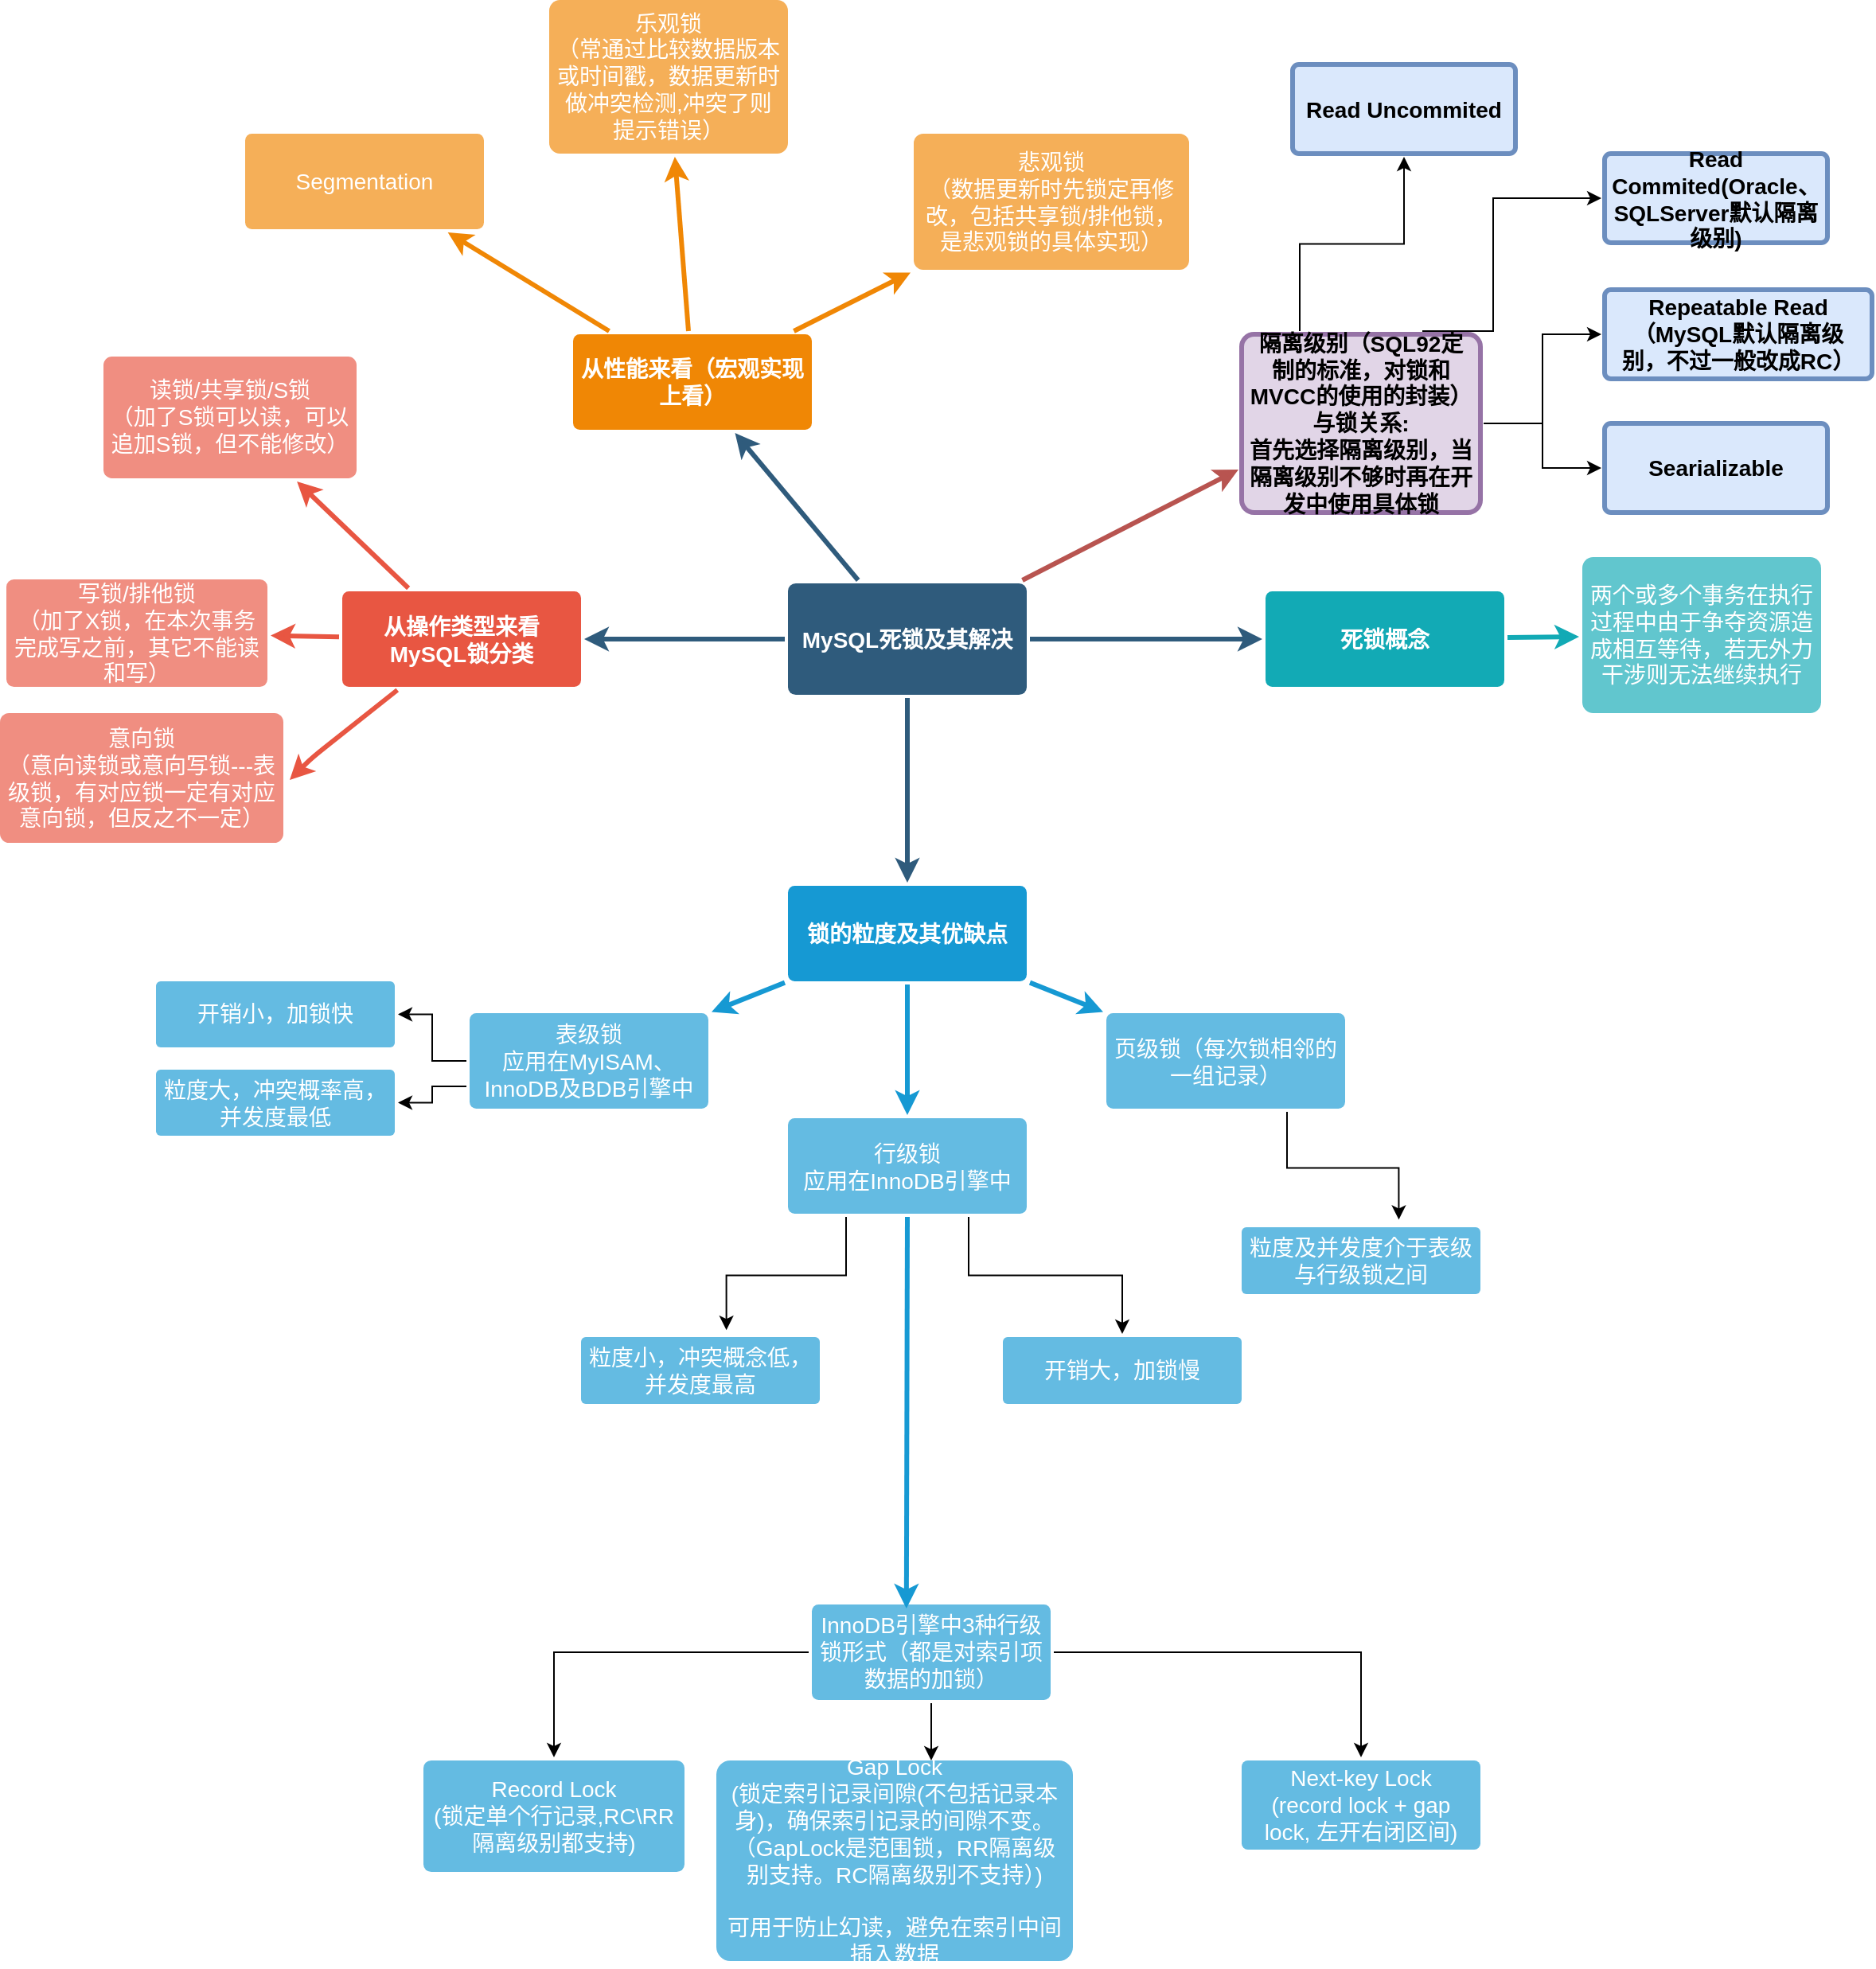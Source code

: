 <mxfile version="24.4.13" type="github">
  <diagram id="6a731a19-8d31-9384-78a2-239565b7b9f0" name="Page-1">
    <mxGraphModel dx="1066" dy="721" grid="1" gridSize="14" guides="1" tooltips="1" connect="1" arrows="1" fold="1" page="1" pageScale="1" pageWidth="1169" pageHeight="827" background="none" math="0" shadow="0">
      <root>
        <mxCell id="0" />
        <mxCell id="1" parent="0" />
        <mxCell id="1745" value="" style="edgeStyle=none;rounded=0;jumpStyle=none;html=1;shadow=0;labelBackgroundColor=none;startArrow=none;startFill=0;endArrow=classic;endFill=1;jettySize=auto;orthogonalLoop=1;strokeColor=#2F5B7C;strokeWidth=3;fontFamily=Helvetica;fontSize=14;fontColor=#23445D;spacing=5;" parent="1" source="1749" target="1764" edge="1">
          <mxGeometry relative="1" as="geometry" />
        </mxCell>
        <mxCell id="1746" value="" style="edgeStyle=none;rounded=0;jumpStyle=none;html=1;shadow=0;labelBackgroundColor=none;startArrow=none;startFill=0;endArrow=classic;endFill=1;jettySize=auto;orthogonalLoop=1;strokeColor=#2F5B7C;strokeWidth=3;fontFamily=Helvetica;fontSize=14;fontColor=#23445D;spacing=5;" parent="1" source="1749" target="1771" edge="1">
          <mxGeometry relative="1" as="geometry" />
        </mxCell>
        <mxCell id="1747" value="" style="edgeStyle=none;rounded=0;jumpStyle=none;html=1;shadow=0;labelBackgroundColor=none;startArrow=none;startFill=0;endArrow=classic;endFill=1;jettySize=auto;orthogonalLoop=1;strokeColor=#2F5B7C;strokeWidth=3;fontFamily=Helvetica;fontSize=14;fontColor=#23445D;spacing=5;" parent="1" source="1749" target="1760" edge="1">
          <mxGeometry relative="1" as="geometry" />
        </mxCell>
        <mxCell id="1748" value="" style="edgeStyle=none;rounded=0;jumpStyle=none;html=1;shadow=0;labelBackgroundColor=none;startArrow=none;startFill=0;endArrow=classic;endFill=1;jettySize=auto;orthogonalLoop=1;strokeColor=#2F5B7C;strokeWidth=3;fontFamily=Helvetica;fontSize=14;fontColor=#23445D;spacing=5;" parent="1" source="1749" target="1753" edge="1">
          <mxGeometry relative="1" as="geometry" />
        </mxCell>
        <mxCell id="1749" value="MySQL死锁及其解决" style="rounded=1;whiteSpace=wrap;html=1;shadow=0;labelBackgroundColor=none;strokeColor=none;strokeWidth=3;fillColor=#2F5B7C;fontFamily=Helvetica;fontSize=14;fontColor=#FFFFFF;align=center;fontStyle=1;spacing=5;arcSize=7;perimeterSpacing=2;" parent="1" vertex="1">
          <mxGeometry x="495" y="380.5" width="150" height="70" as="geometry" />
        </mxCell>
        <mxCell id="1750" value="" style="edgeStyle=none;rounded=1;jumpStyle=none;html=1;shadow=0;labelBackgroundColor=none;startArrow=none;startFill=0;jettySize=auto;orthogonalLoop=1;strokeColor=#E85642;strokeWidth=3;fontFamily=Helvetica;fontSize=14;fontColor=#FFFFFF;spacing=5;fontStyle=1;fillColor=#b0e3e6;" parent="1" source="1753" target="1756" edge="1">
          <mxGeometry relative="1" as="geometry" />
        </mxCell>
        <mxCell id="1751" value="" style="edgeStyle=none;rounded=1;jumpStyle=none;html=1;shadow=0;labelBackgroundColor=none;startArrow=none;startFill=0;jettySize=auto;orthogonalLoop=1;strokeColor=#E85642;strokeWidth=3;fontFamily=Helvetica;fontSize=14;fontColor=#FFFFFF;spacing=5;fontStyle=1;fillColor=#b0e3e6;" parent="1" source="1753" target="1755" edge="1">
          <mxGeometry relative="1" as="geometry" />
        </mxCell>
        <mxCell id="1753" value="从操作类型来看MySQL锁分类" style="rounded=1;whiteSpace=wrap;html=1;shadow=0;labelBackgroundColor=none;strokeColor=none;strokeWidth=3;fillColor=#e85642;fontFamily=Helvetica;fontSize=14;fontColor=#FFFFFF;align=center;spacing=5;fontStyle=1;arcSize=7;perimeterSpacing=2;" parent="1" vertex="1">
          <mxGeometry x="215" y="385.5" width="150" height="60" as="geometry" />
        </mxCell>
        <mxCell id="1755" value="写锁/排他锁&lt;div&gt;（加了X锁，在本次事务完成写之前，其它不能读和写）&lt;/div&gt;" style="rounded=1;whiteSpace=wrap;html=1;shadow=0;labelBackgroundColor=none;strokeColor=none;strokeWidth=3;fillColor=#f08e81;fontFamily=Helvetica;fontSize=14;fontColor=#FFFFFF;align=center;spacing=5;fontStyle=0;arcSize=7;perimeterSpacing=2;" parent="1" vertex="1">
          <mxGeometry x="4" y="378" width="164" height="67.5" as="geometry" />
        </mxCell>
        <mxCell id="1756" value="读锁/共享锁/S锁&lt;div&gt;（加了S锁可以读，可以追加S锁，但不能修改）&lt;/div&gt;" style="rounded=1;whiteSpace=wrap;html=1;shadow=0;labelBackgroundColor=none;strokeColor=none;strokeWidth=3;fillColor=#f08e81;fontFamily=Helvetica;fontSize=14;fontColor=#FFFFFF;align=center;spacing=5;fontStyle=0;arcSize=7;perimeterSpacing=2;" parent="1" vertex="1">
          <mxGeometry x="65" y="238" width="159" height="76.5" as="geometry" />
        </mxCell>
        <mxCell id="1757" value="" style="edgeStyle=none;rounded=0;jumpStyle=none;html=1;shadow=0;labelBackgroundColor=none;startArrow=none;startFill=0;endArrow=classic;endFill=1;jettySize=auto;orthogonalLoop=1;strokeColor=#1699D3;strokeWidth=3;fontFamily=Helvetica;fontSize=14;fontColor=#FFFFFF;spacing=5;" parent="1" source="1760" target="1763" edge="1">
          <mxGeometry relative="1" as="geometry" />
        </mxCell>
        <mxCell id="1758" value="" style="edgeStyle=none;rounded=0;jumpStyle=none;html=1;shadow=0;labelBackgroundColor=none;startArrow=none;startFill=0;endArrow=classic;endFill=1;jettySize=auto;orthogonalLoop=1;strokeColor=#1699D3;strokeWidth=3;fontFamily=Helvetica;fontSize=14;fontColor=#FFFFFF;spacing=5;" parent="1" source="1760" target="1762" edge="1">
          <mxGeometry relative="1" as="geometry" />
        </mxCell>
        <mxCell id="1759" value="" style="edgeStyle=none;rounded=0;jumpStyle=none;html=1;shadow=0;labelBackgroundColor=none;startArrow=none;startFill=0;endArrow=classic;endFill=1;jettySize=auto;orthogonalLoop=1;strokeColor=#1699D3;strokeWidth=3;fontFamily=Helvetica;fontSize=14;fontColor=#FFFFFF;spacing=5;" parent="1" source="1760" target="1761" edge="1">
          <mxGeometry relative="1" as="geometry" />
        </mxCell>
        <mxCell id="1760" value="锁的粒度及其优缺点" style="rounded=1;whiteSpace=wrap;html=1;shadow=0;labelBackgroundColor=none;strokeColor=none;strokeWidth=3;fillColor=#1699d3;fontFamily=Helvetica;fontSize=14;fontColor=#FFFFFF;align=center;spacing=5;fontStyle=1;arcSize=7;perimeterSpacing=2;" parent="1" vertex="1">
          <mxGeometry x="495" y="570.5" width="150" height="60" as="geometry" />
        </mxCell>
        <mxCell id="1761" value="页级锁（每次锁相邻的一组记录）" style="rounded=1;whiteSpace=wrap;html=1;shadow=0;labelBackgroundColor=none;strokeColor=none;strokeWidth=3;fillColor=#64bbe2;fontFamily=Helvetica;fontSize=14;fontColor=#FFFFFF;align=center;spacing=5;arcSize=7;perimeterSpacing=2;" parent="1" vertex="1">
          <mxGeometry x="695" y="650.5" width="150" height="60" as="geometry" />
        </mxCell>
        <mxCell id="1ObwX4HFOrdPuMfML4rI-1782" style="edgeStyle=orthogonalEdgeStyle;rounded=0;orthogonalLoop=1;jettySize=auto;html=1;exitX=0.75;exitY=1;exitDx=0;exitDy=0;entryX=0.5;entryY=0;entryDx=0;entryDy=0;" edge="1" parent="1" source="1762" target="1ObwX4HFOrdPuMfML4rI-1781">
          <mxGeometry relative="1" as="geometry" />
        </mxCell>
        <mxCell id="1762" value="行级锁&lt;div&gt;应用在InnoDB引擎中&lt;/div&gt;" style="rounded=1;whiteSpace=wrap;html=1;shadow=0;labelBackgroundColor=none;strokeColor=none;strokeWidth=3;fillColor=#64bbe2;fontFamily=Helvetica;fontSize=14;fontColor=#FFFFFF;align=center;spacing=5;arcSize=7;perimeterSpacing=2;" parent="1" vertex="1">
          <mxGeometry x="495" y="716.5" width="150" height="60" as="geometry" />
        </mxCell>
        <mxCell id="1ObwX4HFOrdPuMfML4rI-1780" style="edgeStyle=orthogonalEdgeStyle;rounded=0;orthogonalLoop=1;jettySize=auto;html=1;exitX=0;exitY=0.5;exitDx=0;exitDy=0;" edge="1" parent="1" source="1763" target="1ObwX4HFOrdPuMfML4rI-1779">
          <mxGeometry relative="1" as="geometry" />
        </mxCell>
        <mxCell id="1ObwX4HFOrdPuMfML4rI-1786" style="edgeStyle=orthogonalEdgeStyle;rounded=0;orthogonalLoop=1;jettySize=auto;html=1;exitX=0;exitY=0.75;exitDx=0;exitDy=0;entryX=1;entryY=0.5;entryDx=0;entryDy=0;" edge="1" parent="1" source="1763" target="1ObwX4HFOrdPuMfML4rI-1784">
          <mxGeometry relative="1" as="geometry" />
        </mxCell>
        <mxCell id="1763" value="表级锁&lt;div&gt;应用在MyISAM、InnoDB及BDB引擎中&lt;/div&gt;" style="rounded=1;whiteSpace=wrap;html=1;shadow=0;labelBackgroundColor=none;strokeColor=none;strokeWidth=3;fillColor=#64bbe2;fontFamily=Helvetica;fontSize=14;fontColor=#FFFFFF;align=center;spacing=5;arcSize=7;perimeterSpacing=2;" parent="1" vertex="1">
          <mxGeometry x="295" y="650.5" width="150" height="60" as="geometry" />
        </mxCell>
        <mxCell id="1764" value="从性能来看（宏观实现上看）" style="rounded=1;whiteSpace=wrap;html=1;shadow=0;labelBackgroundColor=none;strokeColor=none;strokeWidth=3;fillColor=#F08705;fontFamily=Helvetica;fontSize=14;fontColor=#FFFFFF;align=center;spacing=5;fontStyle=1;arcSize=7;perimeterSpacing=2;" parent="1" vertex="1">
          <mxGeometry x="360" y="224" width="150" height="60" as="geometry" />
        </mxCell>
        <mxCell id="1765" value="悲观锁&lt;div&gt;（数据更新时先锁定再修改，包括共享锁/排他锁，是悲观锁的具体实现）&lt;/div&gt;" style="rounded=1;whiteSpace=wrap;html=1;shadow=0;labelBackgroundColor=none;strokeColor=none;strokeWidth=3;fillColor=#f5af58;fontFamily=Helvetica;fontSize=14;fontColor=#FFFFFF;align=center;spacing=5;arcSize=7;perimeterSpacing=2;" parent="1" vertex="1">
          <mxGeometry x="574" y="98" width="173" height="85.5" as="geometry" />
        </mxCell>
        <mxCell id="1766" value="" style="edgeStyle=none;rounded=0;jumpStyle=none;html=1;shadow=0;labelBackgroundColor=none;startArrow=none;startFill=0;endArrow=classic;endFill=1;jettySize=auto;orthogonalLoop=1;strokeColor=#F08705;strokeWidth=3;fontFamily=Helvetica;fontSize=14;fontColor=#FFFFFF;spacing=5;" parent="1" source="1764" target="1765" edge="1">
          <mxGeometry relative="1" as="geometry" />
        </mxCell>
        <mxCell id="1767" value="乐观锁&lt;div&gt;（常通过比较数据版本或时间戳，数据更新时做冲突检测,冲突了则提示错误）&lt;/div&gt;" style="rounded=1;whiteSpace=wrap;html=1;shadow=0;labelBackgroundColor=none;strokeColor=none;strokeWidth=3;fillColor=#f5af58;fontFamily=Helvetica;fontSize=14;fontColor=#FFFFFF;align=center;spacing=5;arcSize=7;perimeterSpacing=2;" parent="1" vertex="1">
          <mxGeometry x="345" y="14" width="150" height="96.5" as="geometry" />
        </mxCell>
        <mxCell id="1768" value="" style="edgeStyle=none;rounded=0;jumpStyle=none;html=1;shadow=0;labelBackgroundColor=none;startArrow=none;startFill=0;endArrow=classic;endFill=1;jettySize=auto;orthogonalLoop=1;strokeColor=#F08705;strokeWidth=3;fontFamily=Helvetica;fontSize=14;fontColor=#FFFFFF;spacing=5;" parent="1" source="1764" target="1767" edge="1">
          <mxGeometry relative="1" as="geometry" />
        </mxCell>
        <mxCell id="1769" value="Segmentation" style="rounded=1;whiteSpace=wrap;html=1;shadow=0;labelBackgroundColor=none;strokeColor=none;strokeWidth=3;fillColor=#f5af58;fontFamily=Helvetica;fontSize=14;fontColor=#FFFFFF;align=center;spacing=5;arcSize=7;perimeterSpacing=2;" parent="1" vertex="1">
          <mxGeometry x="154" y="98" width="150" height="60" as="geometry" />
        </mxCell>
        <mxCell id="1770" value="" style="edgeStyle=none;rounded=0;jumpStyle=none;html=1;shadow=0;labelBackgroundColor=none;startArrow=none;startFill=0;endArrow=classic;endFill=1;jettySize=auto;orthogonalLoop=1;strokeColor=#F08705;strokeWidth=3;fontFamily=Helvetica;fontSize=14;fontColor=#FFFFFF;spacing=5;" parent="1" source="1764" target="1769" edge="1">
          <mxGeometry relative="1" as="geometry" />
        </mxCell>
        <mxCell id="1771" value="死锁概念" style="rounded=1;whiteSpace=wrap;html=1;shadow=0;labelBackgroundColor=none;strokeColor=none;strokeWidth=3;fillColor=#12aab5;fontFamily=Helvetica;fontSize=14;fontColor=#FFFFFF;align=center;spacing=5;fontStyle=1;arcSize=7;perimeterSpacing=2;" parent="1" vertex="1">
          <mxGeometry x="795" y="385.5" width="150" height="60" as="geometry" />
        </mxCell>
        <mxCell id="1778" value="两个或多个事务在执行过程中由于争夺资源造成相互等待，若无外力干涉则无法继续执行" style="rounded=1;whiteSpace=wrap;html=1;shadow=0;labelBackgroundColor=none;strokeColor=none;strokeWidth=3;fillColor=#61c6ce;fontFamily=Helvetica;fontSize=14;fontColor=#FFFFFF;align=center;spacing=5;fontStyle=0;arcSize=7;perimeterSpacing=2;" parent="1" vertex="1">
          <mxGeometry x="994" y="364" width="150" height="98" as="geometry" />
        </mxCell>
        <mxCell id="1779" value="" style="edgeStyle=none;rounded=1;jumpStyle=none;html=1;shadow=0;labelBackgroundColor=none;startArrow=none;startFill=0;jettySize=auto;orthogonalLoop=1;strokeColor=#12AAB5;strokeWidth=3;fontFamily=Helvetica;fontSize=14;fontColor=#FFFFFF;spacing=5;fontStyle=1;fillColor=#b0e3e6;" parent="1" source="1771" target="1778" edge="1">
          <mxGeometry relative="1" as="geometry" />
        </mxCell>
        <mxCell id="1ObwX4HFOrdPuMfML4rI-1779" value="开销小，加锁快" style="rounded=1;whiteSpace=wrap;html=1;shadow=0;labelBackgroundColor=none;strokeColor=none;strokeWidth=3;fillColor=#64bbe2;fontFamily=Helvetica;fontSize=14;fontColor=#FFFFFF;align=center;spacing=5;arcSize=7;perimeterSpacing=2;" vertex="1" parent="1">
          <mxGeometry x="98" y="630.5" width="150" height="41.5" as="geometry" />
        </mxCell>
        <mxCell id="1ObwX4HFOrdPuMfML4rI-1781" value="开销大，加锁慢" style="rounded=1;whiteSpace=wrap;html=1;shadow=0;labelBackgroundColor=none;strokeColor=none;strokeWidth=3;fillColor=#64bbe2;fontFamily=Helvetica;fontSize=14;fontColor=#FFFFFF;align=center;spacing=5;arcSize=7;perimeterSpacing=2;" vertex="1" parent="1">
          <mxGeometry x="630" y="854" width="150" height="42" as="geometry" />
        </mxCell>
        <mxCell id="1ObwX4HFOrdPuMfML4rI-1784" value="粒度大，冲突概率高，并发度最低" style="rounded=1;whiteSpace=wrap;html=1;shadow=0;labelBackgroundColor=none;strokeColor=none;strokeWidth=3;fillColor=#64bbe2;fontFamily=Helvetica;fontSize=14;fontColor=#FFFFFF;align=center;spacing=5;arcSize=7;perimeterSpacing=2;" vertex="1" parent="1">
          <mxGeometry x="98" y="686" width="150" height="41.5" as="geometry" />
        </mxCell>
        <mxCell id="1ObwX4HFOrdPuMfML4rI-1787" value="粒度小，冲突概念低，并发度最高" style="rounded=1;whiteSpace=wrap;html=1;shadow=0;labelBackgroundColor=none;strokeColor=none;strokeWidth=3;fillColor=#64bbe2;fontFamily=Helvetica;fontSize=14;fontColor=#FFFFFF;align=center;spacing=5;arcSize=7;perimeterSpacing=2;" vertex="1" parent="1">
          <mxGeometry x="365" y="854" width="150" height="42" as="geometry" />
        </mxCell>
        <mxCell id="1ObwX4HFOrdPuMfML4rI-1788" style="edgeStyle=orthogonalEdgeStyle;rounded=0;orthogonalLoop=1;jettySize=auto;html=1;exitX=0.25;exitY=1;exitDx=0;exitDy=0;entryX=0.606;entryY=-0.052;entryDx=0;entryDy=0;entryPerimeter=0;" edge="1" parent="1" source="1762" target="1ObwX4HFOrdPuMfML4rI-1787">
          <mxGeometry relative="1" as="geometry" />
        </mxCell>
        <mxCell id="1ObwX4HFOrdPuMfML4rI-1789" value="粒度及并发度介于表级与行级锁之间" style="rounded=1;whiteSpace=wrap;html=1;shadow=0;labelBackgroundColor=none;strokeColor=none;strokeWidth=3;fillColor=#64bbe2;fontFamily=Helvetica;fontSize=14;fontColor=#FFFFFF;align=center;spacing=5;arcSize=7;perimeterSpacing=2;" vertex="1" parent="1">
          <mxGeometry x="780" y="785" width="150" height="42" as="geometry" />
        </mxCell>
        <mxCell id="1ObwX4HFOrdPuMfML4rI-1790" style="edgeStyle=orthogonalEdgeStyle;rounded=0;orthogonalLoop=1;jettySize=auto;html=1;exitX=0.75;exitY=1;exitDx=0;exitDy=0;entryX=0.654;entryY=-0.061;entryDx=0;entryDy=0;entryPerimeter=0;" edge="1" parent="1" source="1761" target="1ObwX4HFOrdPuMfML4rI-1789">
          <mxGeometry relative="1" as="geometry" />
        </mxCell>
        <mxCell id="1ObwX4HFOrdPuMfML4rI-1791" value="&lt;div&gt;意向锁&lt;/div&gt;&lt;div&gt;（意向读锁或意向写锁---表级锁，有对应锁一定有对应意向锁，但反之不一定）&lt;/div&gt;" style="rounded=1;whiteSpace=wrap;html=1;shadow=0;labelBackgroundColor=none;strokeColor=none;strokeWidth=3;fillColor=#f08e81;fontFamily=Helvetica;fontSize=14;fontColor=#FFFFFF;align=center;spacing=5;fontStyle=0;arcSize=7;perimeterSpacing=2;" vertex="1" parent="1">
          <mxGeometry y="462" width="178" height="81.5" as="geometry" />
        </mxCell>
        <mxCell id="1ObwX4HFOrdPuMfML4rI-1793" value="" style="edgeStyle=none;rounded=1;jumpStyle=none;html=1;shadow=0;labelBackgroundColor=none;startArrow=none;startFill=0;jettySize=auto;orthogonalLoop=1;strokeColor=#E85642;strokeWidth=3;fontFamily=Helvetica;fontSize=14;fontColor=#FFFFFF;spacing=5;fontStyle=1;fillColor=#b0e3e6;" edge="1" parent="1" source="1753">
          <mxGeometry relative="1" as="geometry">
            <mxPoint x="213" y="414" as="sourcePoint" />
            <mxPoint x="182" y="504" as="targetPoint" />
            <Array as="points">
              <mxPoint x="196" y="490" />
            </Array>
          </mxGeometry>
        </mxCell>
        <mxCell id="1ObwX4HFOrdPuMfML4rI-1802" style="edgeStyle=orthogonalEdgeStyle;rounded=0;orthogonalLoop=1;jettySize=auto;html=1;exitX=1;exitY=0.5;exitDx=0;exitDy=0;entryX=0.5;entryY=0;entryDx=0;entryDy=0;" edge="1" parent="1" source="1ObwX4HFOrdPuMfML4rI-1794" target="1ObwX4HFOrdPuMfML4rI-1800">
          <mxGeometry relative="1" as="geometry" />
        </mxCell>
        <mxCell id="1ObwX4HFOrdPuMfML4rI-1806" style="edgeStyle=orthogonalEdgeStyle;rounded=0;orthogonalLoop=1;jettySize=auto;html=1;exitX=0;exitY=0.5;exitDx=0;exitDy=0;entryX=0.5;entryY=0;entryDx=0;entryDy=0;" edge="1" parent="1" source="1ObwX4HFOrdPuMfML4rI-1794" target="1ObwX4HFOrdPuMfML4rI-1797">
          <mxGeometry relative="1" as="geometry" />
        </mxCell>
        <mxCell id="1ObwX4HFOrdPuMfML4rI-1794" value="&lt;div&gt;InnoDB引擎中3种行级锁形式（都是对索引项数据的加锁）&lt;/div&gt;" style="rounded=1;whiteSpace=wrap;html=1;shadow=0;labelBackgroundColor=none;strokeColor=none;strokeWidth=3;fillColor=#64bbe2;fontFamily=Helvetica;fontSize=14;fontColor=#FFFFFF;align=center;spacing=5;arcSize=7;perimeterSpacing=2;" vertex="1" parent="1">
          <mxGeometry x="510" y="1022" width="150" height="60" as="geometry" />
        </mxCell>
        <mxCell id="1ObwX4HFOrdPuMfML4rI-1796" value="" style="edgeStyle=none;rounded=0;jumpStyle=none;html=1;shadow=0;labelBackgroundColor=none;startArrow=none;startFill=0;endArrow=classic;endFill=1;jettySize=auto;orthogonalLoop=1;strokeColor=#1699D3;strokeWidth=3;fontFamily=Helvetica;fontSize=14;fontColor=#FFFFFF;spacing=5;exitX=0.5;exitY=1;exitDx=0;exitDy=0;" edge="1" parent="1" source="1762">
          <mxGeometry relative="1" as="geometry">
            <mxPoint x="569.41" y="942.5" as="sourcePoint" />
            <mxPoint x="569.41" y="1024.5" as="targetPoint" />
          </mxGeometry>
        </mxCell>
        <mxCell id="1ObwX4HFOrdPuMfML4rI-1797" value="Record Lock&lt;div&gt;(锁定单个行记录,RC\RR隔离级别都支持)&lt;/div&gt;" style="rounded=1;whiteSpace=wrap;html=1;shadow=0;labelBackgroundColor=none;strokeColor=none;strokeWidth=3;fillColor=#64bbe2;fontFamily=Helvetica;fontSize=14;fontColor=#FFFFFF;align=center;spacing=5;arcSize=7;perimeterSpacing=2;" vertex="1" parent="1">
          <mxGeometry x="266" y="1120" width="164" height="70" as="geometry" />
        </mxCell>
        <mxCell id="1ObwX4HFOrdPuMfML4rI-1799" value="Gap Lock&lt;div&gt;(锁定索引记录间隙(不包括记录本身)，确保索引记录的间隙不变。（GapLock是范围锁，RR隔离级别支持。RC隔离级别不支持）&lt;span style=&quot;background-color: initial;&quot;&gt;)&lt;/span&gt;&lt;/div&gt;&lt;div&gt;&lt;span style=&quot;background-color: initial;&quot;&gt;&lt;br&gt;&lt;/span&gt;&lt;/div&gt;&lt;div&gt;可用于防止幻读，避免在索引中间插入数据&lt;/div&gt;" style="rounded=1;whiteSpace=wrap;html=1;shadow=0;labelBackgroundColor=none;strokeColor=none;strokeWidth=3;fillColor=#64bbe2;fontFamily=Helvetica;fontSize=14;fontColor=#FFFFFF;align=center;spacing=5;arcSize=7;perimeterSpacing=2;" vertex="1" parent="1">
          <mxGeometry x="450" y="1120" width="224" height="126" as="geometry" />
        </mxCell>
        <mxCell id="1ObwX4HFOrdPuMfML4rI-1800" value="Next-key Lock&lt;div&gt;(record lock + gap lock, 左开右闭区间)&lt;/div&gt;" style="rounded=1;whiteSpace=wrap;html=1;shadow=0;labelBackgroundColor=none;strokeColor=none;strokeWidth=3;fillColor=#64bbe2;fontFamily=Helvetica;fontSize=14;fontColor=#FFFFFF;align=center;spacing=5;arcSize=7;perimeterSpacing=2;" vertex="1" parent="1">
          <mxGeometry x="780" y="1120" width="150" height="56" as="geometry" />
        </mxCell>
        <mxCell id="1ObwX4HFOrdPuMfML4rI-1805" style="edgeStyle=orthogonalEdgeStyle;rounded=0;orthogonalLoop=1;jettySize=auto;html=1;exitX=0.5;exitY=1;exitDx=0;exitDy=0;" edge="1" parent="1" source="1ObwX4HFOrdPuMfML4rI-1794">
          <mxGeometry relative="1" as="geometry">
            <mxPoint x="585" y="1120" as="targetPoint" />
          </mxGeometry>
        </mxCell>
        <mxCell id="1ObwX4HFOrdPuMfML4rI-1814" style="edgeStyle=orthogonalEdgeStyle;rounded=0;orthogonalLoop=1;jettySize=auto;html=1;exitX=0.25;exitY=0;exitDx=0;exitDy=0;" edge="1" parent="1" source="1ObwX4HFOrdPuMfML4rI-1807" target="1ObwX4HFOrdPuMfML4rI-1810">
          <mxGeometry relative="1" as="geometry" />
        </mxCell>
        <mxCell id="1ObwX4HFOrdPuMfML4rI-1816" style="edgeStyle=orthogonalEdgeStyle;rounded=0;orthogonalLoop=1;jettySize=auto;html=1;exitX=0.75;exitY=0;exitDx=0;exitDy=0;entryX=0;entryY=0.5;entryDx=0;entryDy=0;" edge="1" parent="1" source="1ObwX4HFOrdPuMfML4rI-1807" target="1ObwX4HFOrdPuMfML4rI-1811">
          <mxGeometry relative="1" as="geometry">
            <Array as="points">
              <mxPoint x="938" y="222" />
              <mxPoint x="938" y="139" />
            </Array>
          </mxGeometry>
        </mxCell>
        <mxCell id="1ObwX4HFOrdPuMfML4rI-1817" style="edgeStyle=orthogonalEdgeStyle;rounded=0;orthogonalLoop=1;jettySize=auto;html=1;exitX=1;exitY=0.5;exitDx=0;exitDy=0;entryX=0;entryY=0.5;entryDx=0;entryDy=0;" edge="1" parent="1" source="1ObwX4HFOrdPuMfML4rI-1807" target="1ObwX4HFOrdPuMfML4rI-1812">
          <mxGeometry relative="1" as="geometry" />
        </mxCell>
        <mxCell id="1ObwX4HFOrdPuMfML4rI-1818" style="edgeStyle=orthogonalEdgeStyle;rounded=0;orthogonalLoop=1;jettySize=auto;html=1;exitX=1;exitY=0.5;exitDx=0;exitDy=0;entryX=0;entryY=0.5;entryDx=0;entryDy=0;" edge="1" parent="1" source="1ObwX4HFOrdPuMfML4rI-1807" target="1ObwX4HFOrdPuMfML4rI-1813">
          <mxGeometry relative="1" as="geometry" />
        </mxCell>
        <mxCell id="1ObwX4HFOrdPuMfML4rI-1807" value="隔离级别（SQL92定制的标准，对锁和MVCC的使用的封装）与锁关系:&lt;div&gt;首先选择隔离级别，当隔离级别不够时再在开发中使用具体锁&lt;/div&gt;" style="rounded=1;whiteSpace=wrap;html=1;shadow=0;labelBackgroundColor=none;strokeColor=#9673a6;strokeWidth=3;fillColor=#e1d5e7;fontFamily=Helvetica;fontSize=14;align=center;fontStyle=1;spacing=5;arcSize=7;perimeterSpacing=2;" vertex="1" parent="1">
          <mxGeometry x="780" y="224" width="150" height="112" as="geometry" />
        </mxCell>
        <mxCell id="1ObwX4HFOrdPuMfML4rI-1808" value="" style="edgeStyle=none;rounded=0;jumpStyle=none;html=1;shadow=0;labelBackgroundColor=none;startArrow=none;startFill=0;endArrow=classic;endFill=1;jettySize=auto;orthogonalLoop=1;strokeColor=#b85450;strokeWidth=3;fontFamily=Helvetica;fontSize=14;fontColor=#23445D;spacing=5;entryX=0;entryY=0.75;entryDx=0;entryDy=0;fillColor=#f8cecc;" edge="1" parent="1" source="1749" target="1ObwX4HFOrdPuMfML4rI-1807">
          <mxGeometry relative="1" as="geometry">
            <mxPoint x="539" y="379" as="sourcePoint" />
            <mxPoint x="462" y="286" as="targetPoint" />
            <Array as="points" />
          </mxGeometry>
        </mxCell>
        <mxCell id="1ObwX4HFOrdPuMfML4rI-1810" value="Read Uncommited" style="rounded=1;whiteSpace=wrap;html=1;shadow=0;labelBackgroundColor=none;strokeColor=#6c8ebf;strokeWidth=3;fillColor=#dae8fc;fontFamily=Helvetica;fontSize=14;align=center;fontStyle=1;spacing=5;arcSize=7;perimeterSpacing=2;" vertex="1" parent="1">
          <mxGeometry x="812" y="54.5" width="140" height="56" as="geometry" />
        </mxCell>
        <mxCell id="1ObwX4HFOrdPuMfML4rI-1811" value="Read Commited(Oracle、SQLServer默认隔离级别)" style="rounded=1;whiteSpace=wrap;html=1;shadow=0;labelBackgroundColor=none;strokeColor=#6c8ebf;strokeWidth=3;fillColor=#dae8fc;fontFamily=Helvetica;fontSize=14;align=center;fontStyle=1;spacing=5;arcSize=7;perimeterSpacing=2;" vertex="1" parent="1">
          <mxGeometry x="1008" y="110.5" width="140" height="56" as="geometry" />
        </mxCell>
        <mxCell id="1ObwX4HFOrdPuMfML4rI-1812" value="Repeatable Read （MySQL默认隔离级别，不过一般改成RC）" style="rounded=1;whiteSpace=wrap;html=1;shadow=0;labelBackgroundColor=none;strokeColor=#6c8ebf;strokeWidth=3;fillColor=#dae8fc;fontFamily=Helvetica;fontSize=14;align=center;fontStyle=1;spacing=5;arcSize=7;perimeterSpacing=2;" vertex="1" parent="1">
          <mxGeometry x="1008" y="196" width="168" height="56" as="geometry" />
        </mxCell>
        <mxCell id="1ObwX4HFOrdPuMfML4rI-1813" value="Searializable" style="rounded=1;whiteSpace=wrap;html=1;shadow=0;labelBackgroundColor=none;strokeColor=#6c8ebf;strokeWidth=3;fillColor=#dae8fc;fontFamily=Helvetica;fontSize=14;align=center;fontStyle=1;spacing=5;arcSize=7;perimeterSpacing=2;" vertex="1" parent="1">
          <mxGeometry x="1008" y="280" width="140" height="56" as="geometry" />
        </mxCell>
      </root>
    </mxGraphModel>
  </diagram>
</mxfile>
